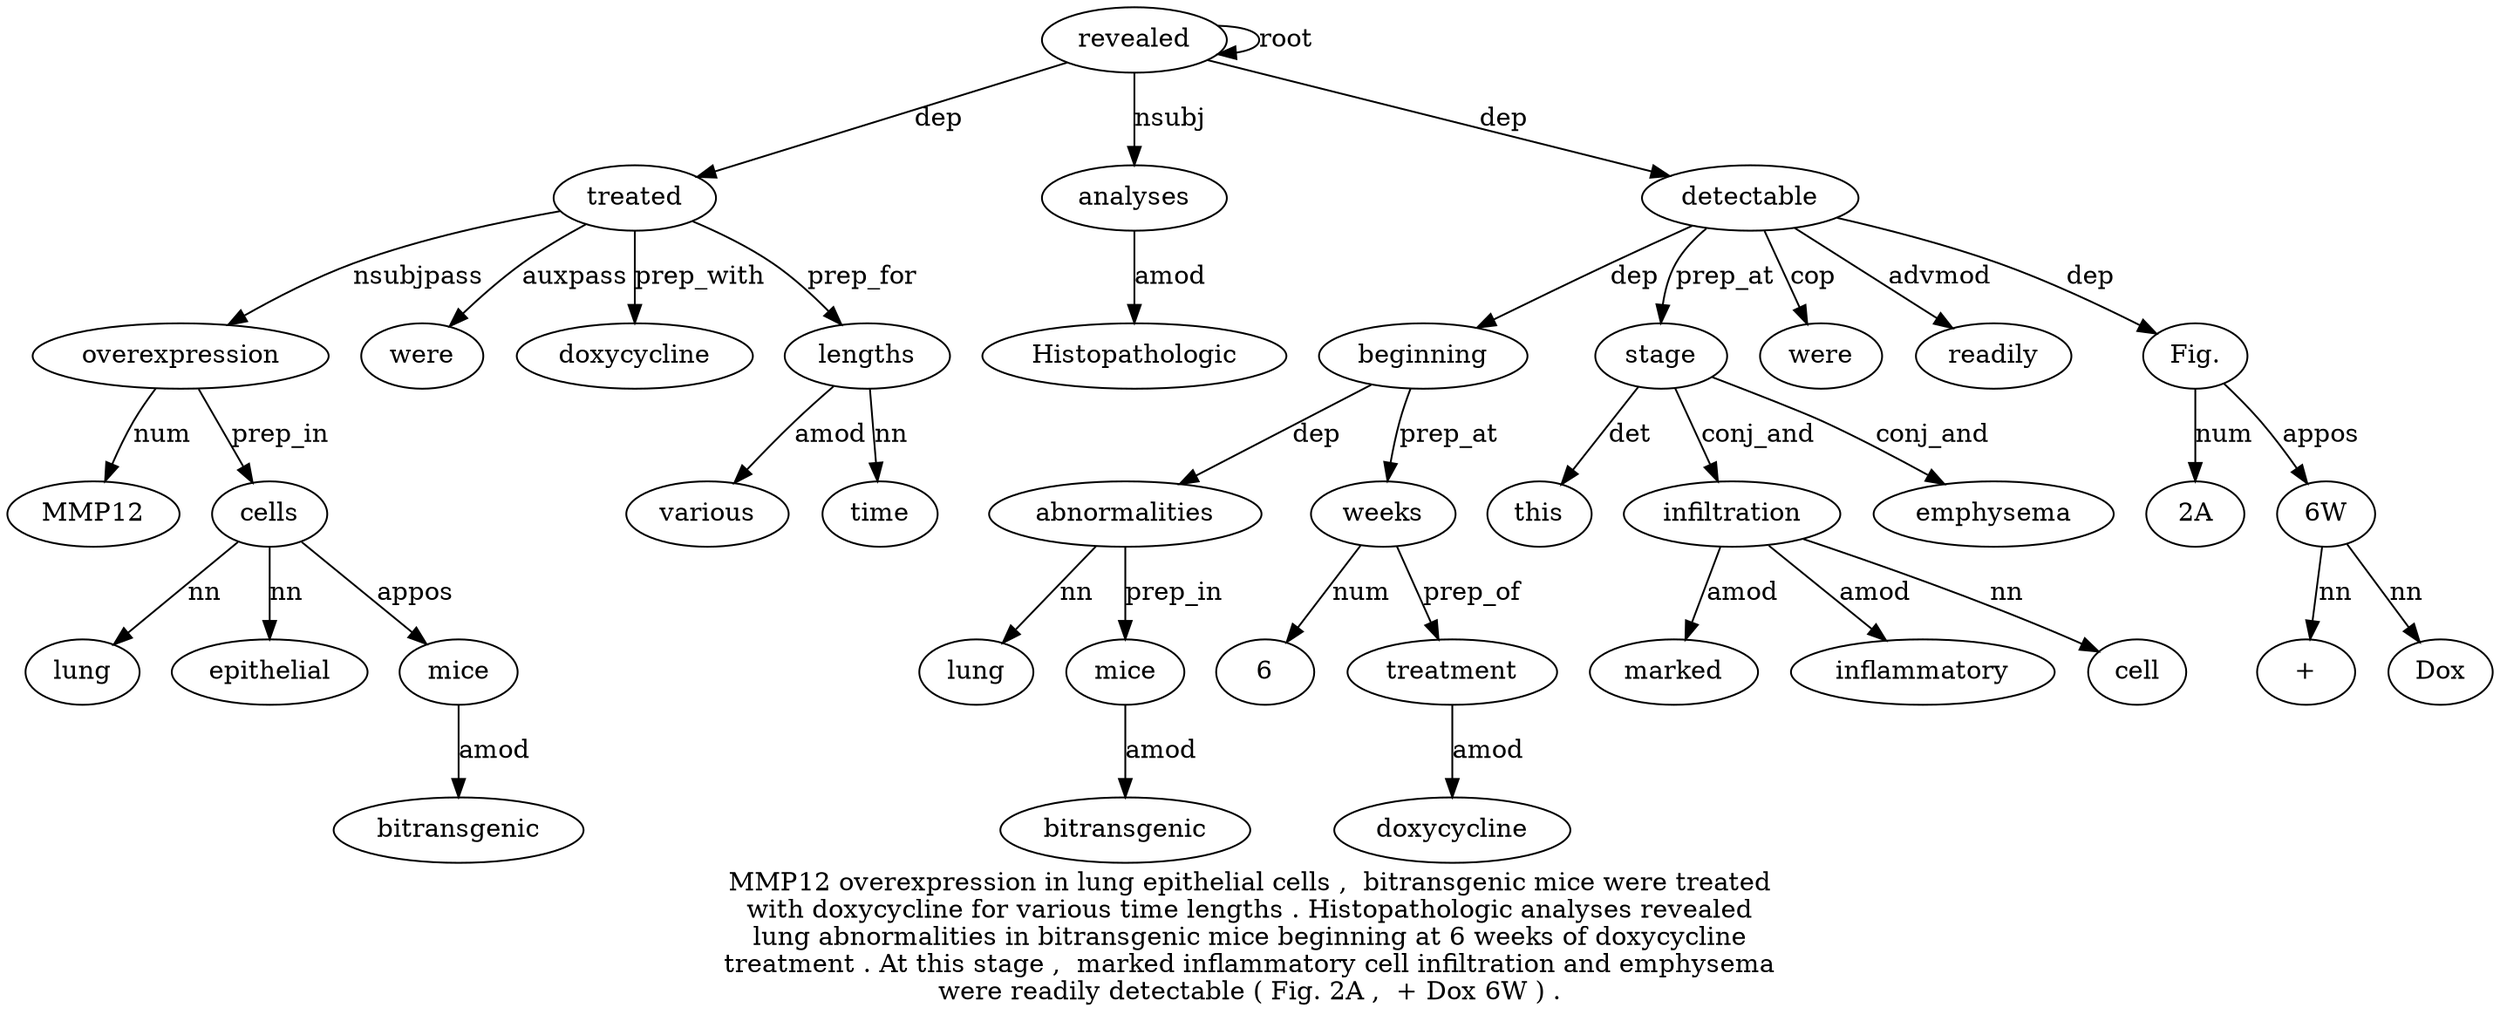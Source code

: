 digraph "MMP12 overexpression in lung epithelial cells ,  bitransgenic mice were treated with doxycycline for various time lengths . Histopathologic analyses revealed lung abnormalities in bitransgenic mice beginning at 6 weeks of doxycycline treatment . At this stage ,  marked inflammatory cell infiltration and emphysema were readily detectable ( Fig. 2A ,  + Dox 6W ) ." {
label="MMP12 overexpression in lung epithelial cells ,  bitransgenic mice were treated
with doxycycline for various time lengths . Histopathologic analyses revealed
lung abnormalities in bitransgenic mice beginning at 6 weeks of doxycycline
treatment . At this stage ,  marked inflammatory cell infiltration and emphysema
were readily detectable ( Fig. 2A ,  + Dox 6W ) .";
overexpression2 [style=filled, fillcolor=white, label=overexpression];
MMP12 [style=filled, fillcolor=white, label=MMP12];
overexpression2 -> MMP12  [label=num];
treated11 [style=filled, fillcolor=white, label=treated];
treated11 -> overexpression2  [label=nsubjpass];
cells6 [style=filled, fillcolor=white, label=cells];
lung4 [style=filled, fillcolor=white, label=lung];
cells6 -> lung4  [label=nn];
epithelial5 [style=filled, fillcolor=white, label=epithelial];
cells6 -> epithelial5  [label=nn];
overexpression2 -> cells6  [label=prep_in];
mice9 [style=filled, fillcolor=white, label=mice];
bitransgenic8 [style=filled, fillcolor=white, label=bitransgenic];
mice9 -> bitransgenic8  [label=amod];
cells6 -> mice9  [label=appos];
were10 [style=filled, fillcolor=white, label=were];
treated11 -> were10  [label=auxpass];
revealed21 [style=filled, fillcolor=white, label=revealed];
revealed21 -> treated11  [label=dep];
doxycycline13 [style=filled, fillcolor=white, label=doxycycline];
treated11 -> doxycycline13  [label=prep_with];
lengths17 [style=filled, fillcolor=white, label=lengths];
various15 [style=filled, fillcolor=white, label=various];
lengths17 -> various15  [label=amod];
time16 [style=filled, fillcolor=white, label=time];
lengths17 -> time16  [label=nn];
treated11 -> lengths17  [label=prep_for];
analyses20 [style=filled, fillcolor=white, label=analyses];
Histopathologic19 [style=filled, fillcolor=white, label=Histopathologic];
analyses20 -> Histopathologic19  [label=amod];
revealed21 -> analyses20  [label=nsubj];
revealed21 -> revealed21  [label=root];
abnormalities23 [style=filled, fillcolor=white, label=abnormalities];
lung22 [style=filled, fillcolor=white, label=lung];
abnormalities23 -> lung22  [label=nn];
beginning27 [style=filled, fillcolor=white, label=beginning];
beginning27 -> abnormalities23  [label=dep];
mice26 [style=filled, fillcolor=white, label=mice];
bitransgenic25 [style=filled, fillcolor=white, label=bitransgenic];
mice26 -> bitransgenic25  [label=amod];
abnormalities23 -> mice26  [label=prep_in];
detectable47 [style=filled, fillcolor=white, label=detectable];
detectable47 -> beginning27  [label=dep];
weeks30 [style=filled, fillcolor=white, label=weeks];
629 [style=filled, fillcolor=white, label=6];
weeks30 -> 629  [label=num];
beginning27 -> weeks30  [label=prep_at];
treatment33 [style=filled, fillcolor=white, label=treatment];
doxycycline32 [style=filled, fillcolor=white, label=doxycycline];
treatment33 -> doxycycline32  [label=amod];
weeks30 -> treatment33  [label=prep_of];
stage37 [style=filled, fillcolor=white, label=stage];
this36 [style=filled, fillcolor=white, label=this];
stage37 -> this36  [label=det];
detectable47 -> stage37  [label=prep_at];
infiltration42 [style=filled, fillcolor=white, label=infiltration];
marked39 [style=filled, fillcolor=white, label=marked];
infiltration42 -> marked39  [label=amod];
inflammatory40 [style=filled, fillcolor=white, label=inflammatory];
infiltration42 -> inflammatory40  [label=amod];
cell41 [style=filled, fillcolor=white, label=cell];
infiltration42 -> cell41  [label=nn];
stage37 -> infiltration42  [label=conj_and];
emphysema44 [style=filled, fillcolor=white, label=emphysema];
stage37 -> emphysema44  [label=conj_and];
were45 [style=filled, fillcolor=white, label=were];
detectable47 -> were45  [label=cop];
readily46 [style=filled, fillcolor=white, label=readily];
detectable47 -> readily46  [label=advmod];
revealed21 -> detectable47  [label=dep];
"Fig.49" [style=filled, fillcolor=white, label="Fig."];
detectable47 -> "Fig.49"  [label=dep];
"2A50" [style=filled, fillcolor=white, label="2A"];
"Fig.49" -> "2A50"  [label=num];
"6W54" [style=filled, fillcolor=white, label="6W"];
"+52" [style=filled, fillcolor=white, label="+"];
"6W54" -> "+52"  [label=nn];
Dox53 [style=filled, fillcolor=white, label=Dox];
"6W54" -> Dox53  [label=nn];
"Fig.49" -> "6W54"  [label=appos];
}
